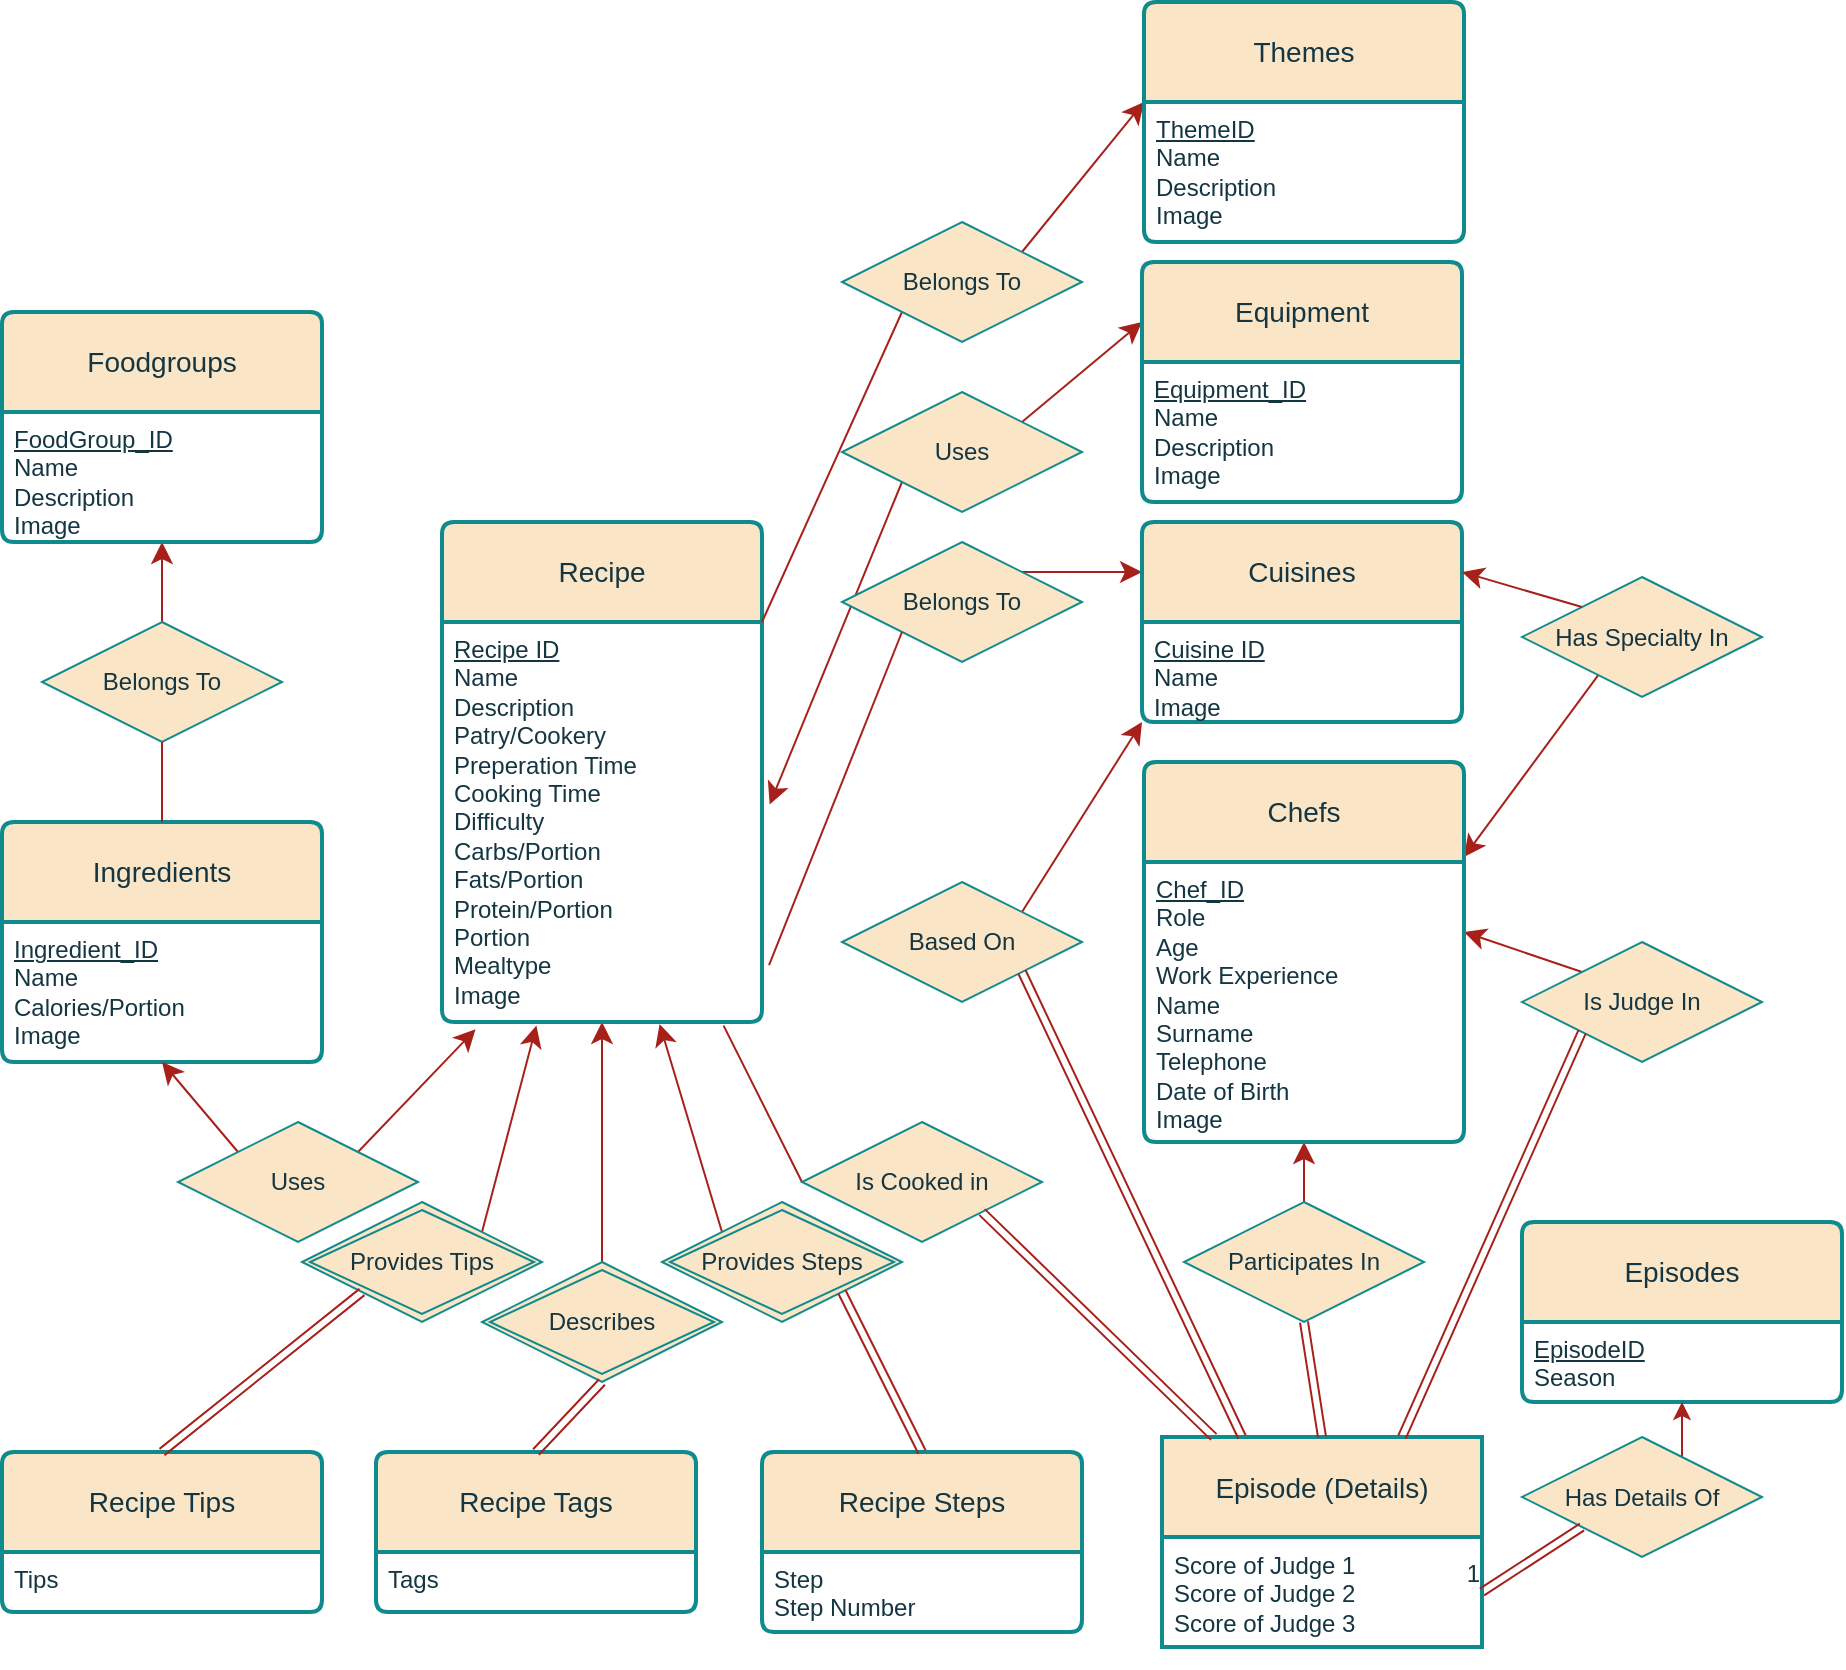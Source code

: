 <mxfile version="24.4.8" type="device">
  <diagram id="C5RBs43oDa-KdzZeNtuy" name="Page-1">
    <mxGraphModel dx="1050" dy="1699" grid="1" gridSize="10" guides="1" tooltips="1" connect="1" arrows="1" fold="1" page="1" pageScale="1" pageWidth="827" pageHeight="1169" math="0" shadow="0">
      <root>
        <mxCell id="WIyWlLk6GJQsqaUBKTNV-0" />
        <mxCell id="WIyWlLk6GJQsqaUBKTNV-1" parent="WIyWlLk6GJQsqaUBKTNV-0" />
        <mxCell id="cTxIWnlI1TcFDgYOLBWV-183" style="edgeStyle=none;curved=1;rounded=0;orthogonalLoop=1;jettySize=auto;html=1;exitX=0.5;exitY=0;exitDx=0;exitDy=0;fontSize=12;startSize=8;endSize=8;labelBackgroundColor=none;strokeColor=#A8201A;fontColor=default;" parent="WIyWlLk6GJQsqaUBKTNV-1" edge="1">
          <mxGeometry relative="1" as="geometry">
            <mxPoint x="787" y="420" as="sourcePoint" />
            <mxPoint x="787" y="420" as="targetPoint" />
          </mxGeometry>
        </mxCell>
        <mxCell id="cTxIWnlI1TcFDgYOLBWV-189" style="edgeStyle=none;curved=1;rounded=0;orthogonalLoop=1;jettySize=auto;html=1;exitX=0.5;exitY=0;exitDx=0;exitDy=0;fontSize=12;startSize=8;endSize=8;labelBackgroundColor=none;strokeColor=#A8201A;fontColor=default;" parent="WIyWlLk6GJQsqaUBKTNV-1" source="cTxIWnlI1TcFDgYOLBWV-406" target="cTxIWnlI1TcFDgYOLBWV-305" edge="1">
          <mxGeometry relative="1" as="geometry">
            <mxPoint x="740" y="180" as="sourcePoint" />
            <mxPoint x="250" y="500" as="targetPoint" />
          </mxGeometry>
        </mxCell>
        <mxCell id="cTxIWnlI1TcFDgYOLBWV-194" value="" style="endArrow=classic;html=1;rounded=0;fontSize=12;startSize=8;endSize=8;curved=1;entryX=0.105;entryY=1.018;entryDx=0;entryDy=0;exitX=1;exitY=0;exitDx=0;exitDy=0;labelBackgroundColor=none;strokeColor=#A8201A;fontColor=default;entryPerimeter=0;" parent="WIyWlLk6GJQsqaUBKTNV-1" source="cTxIWnlI1TcFDgYOLBWV-407" target="cTxIWnlI1TcFDgYOLBWV-280" edge="1">
          <mxGeometry width="50" height="50" relative="1" as="geometry">
            <mxPoint x="827" y="460" as="sourcePoint" />
            <mxPoint x="920" y="320" as="targetPoint" />
          </mxGeometry>
        </mxCell>
        <mxCell id="cTxIWnlI1TcFDgYOLBWV-385" style="edgeStyle=none;curved=1;rounded=0;orthogonalLoop=1;jettySize=auto;html=1;exitX=1;exitY=0;exitDx=0;exitDy=0;entryX=0;entryY=0;entryDx=0;entryDy=0;strokeColor=#A8201A;fontSize=12;fontColor=default;startSize=8;endSize=8;fillColor=#FAE5C7;labelBackgroundColor=none;" parent="WIyWlLk6GJQsqaUBKTNV-1" source="cTxIWnlI1TcFDgYOLBWV-404" target="cTxIWnlI1TcFDgYOLBWV-333" edge="1">
          <mxGeometry relative="1" as="geometry">
            <mxPoint x="1020" as="sourcePoint" />
          </mxGeometry>
        </mxCell>
        <mxCell id="cTxIWnlI1TcFDgYOLBWV-204" style="edgeStyle=none;curved=1;rounded=0;orthogonalLoop=1;jettySize=auto;html=1;exitX=0;exitY=1;exitDx=0;exitDy=0;entryX=1.024;entryY=0.456;entryDx=0;entryDy=0;fontSize=12;startSize=8;endSize=8;labelBackgroundColor=none;strokeColor=#A8201A;fontColor=default;entryPerimeter=0;" parent="WIyWlLk6GJQsqaUBKTNV-1" source="cTxIWnlI1TcFDgYOLBWV-405" target="cTxIWnlI1TcFDgYOLBWV-280" edge="1">
          <mxGeometry relative="1" as="geometry">
            <mxPoint x="1080" y="170" as="sourcePoint" />
            <mxPoint x="1025" y="290" as="targetPoint" />
          </mxGeometry>
        </mxCell>
        <mxCell id="cTxIWnlI1TcFDgYOLBWV-379" style="edgeStyle=none;curved=1;rounded=0;orthogonalLoop=1;jettySize=auto;html=1;exitX=1;exitY=0;exitDx=0;exitDy=0;entryX=0;entryY=0.25;entryDx=0;entryDy=0;strokeColor=#A8201A;fontSize=12;fontColor=default;startSize=8;endSize=8;fillColor=#FAE5C7;labelBackgroundColor=none;" parent="WIyWlLk6GJQsqaUBKTNV-1" source="cTxIWnlI1TcFDgYOLBWV-405" target="cTxIWnlI1TcFDgYOLBWV-328" edge="1">
          <mxGeometry relative="1" as="geometry">
            <mxPoint x="1160" y="170" as="sourcePoint" />
          </mxGeometry>
        </mxCell>
        <mxCell id="cTxIWnlI1TcFDgYOLBWV-206" value="" style="endArrow=classic;html=1;rounded=0;fontSize=12;startSize=8;endSize=8;curved=1;entryX=0.5;entryY=1;entryDx=0;entryDy=0;exitX=0.5;exitY=0;exitDx=0;exitDy=0;labelBackgroundColor=none;strokeColor=#A8201A;fontColor=default;" parent="WIyWlLk6GJQsqaUBKTNV-1" source="cTxIWnlI1TcFDgYOLBWV-396" target="cTxIWnlI1TcFDgYOLBWV-314" edge="1">
          <mxGeometry width="50" height="50" relative="1" as="geometry">
            <mxPoint x="1410" y="380" as="sourcePoint" />
            <mxPoint x="1650" y="230" as="targetPoint" />
          </mxGeometry>
        </mxCell>
        <mxCell id="cTxIWnlI1TcFDgYOLBWV-210" value="" style="endArrow=classic;html=1;rounded=0;fontSize=12;startSize=8;endSize=8;curved=1;entryX=1;entryY=0.25;entryDx=0;entryDy=0;labelBackgroundColor=none;strokeColor=#A8201A;fontColor=default;exitX=0;exitY=0;exitDx=0;exitDy=0;" parent="WIyWlLk6GJQsqaUBKTNV-1" source="cTxIWnlI1TcFDgYOLBWV-400" target="cTxIWnlI1TcFDgYOLBWV-314" edge="1">
          <mxGeometry width="50" height="50" relative="1" as="geometry">
            <mxPoint x="1470" y="430" as="sourcePoint" />
            <mxPoint x="1650" y="260" as="targetPoint" />
          </mxGeometry>
        </mxCell>
        <mxCell id="cTxIWnlI1TcFDgYOLBWV-219" style="edgeStyle=none;curved=1;rounded=0;orthogonalLoop=1;jettySize=auto;html=1;exitX=0;exitY=0;exitDx=0;exitDy=0;entryX=0.68;entryY=1.005;entryDx=0;entryDy=0;fontSize=12;startSize=8;endSize=8;labelBackgroundColor=none;strokeColor=#A8201A;fontColor=default;entryPerimeter=0;" parent="WIyWlLk6GJQsqaUBKTNV-1" source="cTxIWnlI1TcFDgYOLBWV-340" target="cTxIWnlI1TcFDgYOLBWV-280" edge="1">
          <mxGeometry relative="1" as="geometry">
            <mxPoint x="1040" y="580" as="sourcePoint" />
            <mxPoint x="982.4" y="320" as="targetPoint" />
          </mxGeometry>
        </mxCell>
        <mxCell id="cTxIWnlI1TcFDgYOLBWV-222" style="edgeStyle=none;curved=1;rounded=0;orthogonalLoop=1;jettySize=auto;html=1;entryX=0.5;entryY=1;entryDx=0;entryDy=0;fontSize=12;startSize=8;endSize=8;labelBackgroundColor=none;strokeColor=#A8201A;fontColor=default;exitX=0.5;exitY=0;exitDx=0;exitDy=0;" parent="WIyWlLk6GJQsqaUBKTNV-1" source="cTxIWnlI1TcFDgYOLBWV-341" target="cTxIWnlI1TcFDgYOLBWV-280" edge="1">
          <mxGeometry relative="1" as="geometry">
            <mxPoint x="895" y="680" as="sourcePoint" />
            <mxPoint x="965" y="320" as="targetPoint" />
          </mxGeometry>
        </mxCell>
        <mxCell id="cTxIWnlI1TcFDgYOLBWV-226" style="edgeStyle=none;curved=1;rounded=0;orthogonalLoop=1;jettySize=auto;html=1;exitX=1;exitY=0;exitDx=0;exitDy=0;entryX=0.295;entryY=1.009;entryDx=0;entryDy=0;fontSize=12;startSize=8;endSize=8;labelBackgroundColor=none;strokeColor=#A8201A;fontColor=default;entryPerimeter=0;" parent="WIyWlLk6GJQsqaUBKTNV-1" source="cTxIWnlI1TcFDgYOLBWV-342" target="cTxIWnlI1TcFDgYOLBWV-280" edge="1">
          <mxGeometry relative="1" as="geometry">
            <mxPoint x="870" y="545" as="sourcePoint" />
            <mxPoint x="949.64" y="320.78" as="targetPoint" />
          </mxGeometry>
        </mxCell>
        <mxCell id="cTxIWnlI1TcFDgYOLBWV-241" value="" style="endArrow=none;html=1;rounded=0;fontSize=12;startSize=8;endSize=8;curved=1;entryX=0.88;entryY=1.009;entryDx=0;entryDy=0;exitX=0;exitY=0.5;exitDx=0;exitDy=0;labelBackgroundColor=none;strokeColor=#A8201A;fontColor=default;entryPerimeter=0;" parent="WIyWlLk6GJQsqaUBKTNV-1" source="cTxIWnlI1TcFDgYOLBWV-390" target="cTxIWnlI1TcFDgYOLBWV-280" edge="1">
          <mxGeometry width="50" height="50" relative="1" as="geometry">
            <mxPoint x="1100" y="440" as="sourcePoint" />
            <mxPoint x="995" y="320" as="targetPoint" />
          </mxGeometry>
        </mxCell>
        <mxCell id="cTxIWnlI1TcFDgYOLBWV-249" style="edgeStyle=none;curved=1;rounded=0;orthogonalLoop=1;jettySize=auto;html=1;entryX=1;entryY=0.25;entryDx=0;entryDy=0;fontSize=12;startSize=8;endSize=8;labelBackgroundColor=none;strokeColor=#A8201A;fontColor=default;exitX=0.32;exitY=0.812;exitDx=0;exitDy=0;exitPerimeter=0;" parent="WIyWlLk6GJQsqaUBKTNV-1" source="cTxIWnlI1TcFDgYOLBWV-402" target="cTxIWnlI1TcFDgYOLBWV-313" edge="1">
          <mxGeometry relative="1" as="geometry">
            <mxPoint x="1490" y="300" as="sourcePoint" />
            <mxPoint x="1659.96" y="215.48" as="targetPoint" />
          </mxGeometry>
        </mxCell>
        <mxCell id="cTxIWnlI1TcFDgYOLBWV-255" value="" style="endArrow=classic;html=1;rounded=0;fontSize=12;startSize=8;endSize=8;curved=1;entryX=0;entryY=0.25;entryDx=0;entryDy=0;exitX=1;exitY=0;exitDx=0;exitDy=0;labelBackgroundColor=none;strokeColor=#A8201A;fontColor=default;" parent="WIyWlLk6GJQsqaUBKTNV-1" source="cTxIWnlI1TcFDgYOLBWV-394" target="cTxIWnlI1TcFDgYOLBWV-322" edge="1">
          <mxGeometry width="50" height="50" relative="1" as="geometry">
            <mxPoint x="1180" y="310" as="sourcePoint" />
            <mxPoint x="1340" y="340" as="targetPoint" />
          </mxGeometry>
        </mxCell>
        <mxCell id="cTxIWnlI1TcFDgYOLBWV-279" value="Recipe" style="swimlane;childLayout=stackLayout;horizontal=1;startSize=50;horizontalStack=0;rounded=1;fontSize=14;fontStyle=0;strokeWidth=2;resizeParent=0;resizeLast=1;shadow=0;dashed=0;align=center;arcSize=4;whiteSpace=wrap;html=1;fillColor=#FAE5C7;strokeColor=#0F8B8D;glass=0;swimlaneLine=1;labelBackgroundColor=none;fontColor=#143642;" parent="WIyWlLk6GJQsqaUBKTNV-1" vertex="1">
          <mxGeometry x="870" y="170" width="160" height="250" as="geometry" />
        </mxCell>
        <mxCell id="cTxIWnlI1TcFDgYOLBWV-280" value="&lt;u&gt;Recipe ID&lt;/u&gt;&lt;div&gt;Name&lt;/div&gt;&lt;div&gt;Description&lt;/div&gt;&lt;div&gt;Patry/Cookery&lt;/div&gt;&lt;div&gt;Preperation Time&lt;/div&gt;&lt;div&gt;Cooking Time&lt;/div&gt;&lt;div&gt;Difficulty&lt;/div&gt;&lt;div&gt;Carbs/Portion&lt;/div&gt;&lt;div&gt;Fats/Portion&lt;/div&gt;&lt;div&gt;Protein/Portion&lt;/div&gt;&lt;div&gt;Portion&lt;/div&gt;&lt;div&gt;Mealtype&lt;/div&gt;&lt;div&gt;Image&lt;/div&gt;" style="align=left;strokeColor=none;fillColor=none;spacingLeft=4;fontSize=12;verticalAlign=top;resizable=0;rotatable=0;part=1;html=1;labelBackgroundColor=none;fontColor=#143642;" parent="cTxIWnlI1TcFDgYOLBWV-279" vertex="1">
          <mxGeometry y="50" width="160" height="200" as="geometry" />
        </mxCell>
        <mxCell id="cTxIWnlI1TcFDgYOLBWV-289" value="Recipe Tags" style="swimlane;childLayout=stackLayout;horizontal=1;startSize=50;horizontalStack=0;rounded=1;fontSize=14;fontStyle=0;strokeWidth=2;resizeParent=0;resizeLast=1;shadow=0;dashed=0;align=center;arcSize=4;whiteSpace=wrap;html=1;fillColor=#FAE5C7;strokeColor=#0F8B8D;glass=0;swimlaneLine=1;labelBackgroundColor=none;fontColor=#143642;" parent="WIyWlLk6GJQsqaUBKTNV-1" vertex="1">
          <mxGeometry x="837" y="635" width="160" height="80" as="geometry" />
        </mxCell>
        <mxCell id="cTxIWnlI1TcFDgYOLBWV-290" value="Tags" style="align=left;strokeColor=none;fillColor=none;spacingLeft=4;fontSize=12;verticalAlign=top;resizable=0;rotatable=0;part=1;html=1;labelBackgroundColor=none;fontColor=#143642;" parent="cTxIWnlI1TcFDgYOLBWV-289" vertex="1">
          <mxGeometry y="50" width="160" height="30" as="geometry" />
        </mxCell>
        <mxCell id="cTxIWnlI1TcFDgYOLBWV-291" style="edgeStyle=none;curved=1;rounded=0;orthogonalLoop=1;jettySize=auto;html=1;exitX=0.5;exitY=1;exitDx=0;exitDy=0;fontSize=12;startSize=8;endSize=8;labelBackgroundColor=none;strokeColor=#A8201A;fontColor=default;" parent="cTxIWnlI1TcFDgYOLBWV-289" source="cTxIWnlI1TcFDgYOLBWV-290" target="cTxIWnlI1TcFDgYOLBWV-290" edge="1">
          <mxGeometry relative="1" as="geometry" />
        </mxCell>
        <mxCell id="cTxIWnlI1TcFDgYOLBWV-292" value="Recipe Tips" style="swimlane;childLayout=stackLayout;horizontal=1;startSize=50;horizontalStack=0;rounded=1;fontSize=14;fontStyle=0;strokeWidth=2;resizeParent=0;resizeLast=1;shadow=0;dashed=0;align=center;arcSize=4;whiteSpace=wrap;html=1;fillColor=#FAE5C7;strokeColor=#0F8B8D;glass=0;swimlaneLine=1;labelBackgroundColor=none;fontColor=#143642;" parent="WIyWlLk6GJQsqaUBKTNV-1" vertex="1">
          <mxGeometry x="650" y="635" width="160" height="80" as="geometry" />
        </mxCell>
        <mxCell id="cTxIWnlI1TcFDgYOLBWV-293" value="Tips" style="align=left;strokeColor=none;fillColor=none;spacingLeft=4;fontSize=12;verticalAlign=top;resizable=0;rotatable=0;part=1;html=1;labelBackgroundColor=none;fontColor=#143642;" parent="cTxIWnlI1TcFDgYOLBWV-292" vertex="1">
          <mxGeometry y="50" width="160" height="30" as="geometry" />
        </mxCell>
        <mxCell id="cTxIWnlI1TcFDgYOLBWV-294" style="edgeStyle=none;curved=1;rounded=0;orthogonalLoop=1;jettySize=auto;html=1;exitX=0.5;exitY=1;exitDx=0;exitDy=0;fontSize=12;startSize=8;endSize=8;labelBackgroundColor=none;strokeColor=#A8201A;fontColor=default;" parent="cTxIWnlI1TcFDgYOLBWV-292" source="cTxIWnlI1TcFDgYOLBWV-293" target="cTxIWnlI1TcFDgYOLBWV-293" edge="1">
          <mxGeometry relative="1" as="geometry" />
        </mxCell>
        <mxCell id="cTxIWnlI1TcFDgYOLBWV-296" style="edgeStyle=none;curved=1;rounded=0;orthogonalLoop=1;jettySize=auto;html=1;exitX=0.5;exitY=1;exitDx=0;exitDy=0;fontSize=12;startSize=8;endSize=8;labelBackgroundColor=none;strokeColor=#A8201A;fontColor=default;" parent="cTxIWnlI1TcFDgYOLBWV-292" source="cTxIWnlI1TcFDgYOLBWV-293" target="cTxIWnlI1TcFDgYOLBWV-293" edge="1">
          <mxGeometry relative="1" as="geometry" />
        </mxCell>
        <mxCell id="cTxIWnlI1TcFDgYOLBWV-301" value="Ingredients" style="swimlane;childLayout=stackLayout;horizontal=1;startSize=50;horizontalStack=0;rounded=1;fontSize=14;fontStyle=0;strokeWidth=2;resizeParent=0;resizeLast=1;shadow=0;dashed=0;align=center;arcSize=4;whiteSpace=wrap;html=1;fillColor=#FAE5C7;strokeColor=#0F8B8D;glass=0;swimlaneLine=1;labelBackgroundColor=none;fontColor=#143642;" parent="WIyWlLk6GJQsqaUBKTNV-1" vertex="1">
          <mxGeometry x="650" y="320" width="160" height="120" as="geometry" />
        </mxCell>
        <mxCell id="cTxIWnlI1TcFDgYOLBWV-302" value="&lt;div&gt;&lt;u&gt;Ingredient_ID&lt;/u&gt;&lt;/div&gt;Name&lt;div&gt;Calories/Portion&lt;/div&gt;&lt;div&gt;Image&lt;/div&gt;" style="align=left;strokeColor=none;fillColor=none;spacingLeft=4;fontSize=12;verticalAlign=top;resizable=0;rotatable=0;part=1;html=1;labelBackgroundColor=none;fontColor=#143642;" parent="cTxIWnlI1TcFDgYOLBWV-301" vertex="1">
          <mxGeometry y="50" width="160" height="70" as="geometry" />
        </mxCell>
        <mxCell id="cTxIWnlI1TcFDgYOLBWV-303" style="edgeStyle=none;curved=1;rounded=0;orthogonalLoop=1;jettySize=auto;html=1;exitX=0.5;exitY=1;exitDx=0;exitDy=0;fontSize=12;startSize=8;endSize=8;labelBackgroundColor=none;strokeColor=#A8201A;fontColor=default;" parent="cTxIWnlI1TcFDgYOLBWV-301" source="cTxIWnlI1TcFDgYOLBWV-302" target="cTxIWnlI1TcFDgYOLBWV-302" edge="1">
          <mxGeometry relative="1" as="geometry" />
        </mxCell>
        <mxCell id="cTxIWnlI1TcFDgYOLBWV-384" style="edgeStyle=none;curved=1;rounded=0;orthogonalLoop=1;jettySize=auto;html=1;exitX=0.5;exitY=0;exitDx=0;exitDy=0;strokeColor=#A8201A;fontSize=12;fontColor=default;startSize=8;endSize=8;fillColor=#FAE5C7;labelBackgroundColor=none;" parent="cTxIWnlI1TcFDgYOLBWV-301" source="cTxIWnlI1TcFDgYOLBWV-302" target="cTxIWnlI1TcFDgYOLBWV-302" edge="1">
          <mxGeometry relative="1" as="geometry" />
        </mxCell>
        <mxCell id="cTxIWnlI1TcFDgYOLBWV-304" value="Foodgroups" style="swimlane;childLayout=stackLayout;horizontal=1;startSize=50;horizontalStack=0;rounded=1;fontSize=14;fontStyle=0;strokeWidth=2;resizeParent=0;resizeLast=1;shadow=0;dashed=0;align=center;arcSize=4;whiteSpace=wrap;html=1;fillColor=#FAE5C7;strokeColor=#0F8B8D;glass=0;swimlaneLine=1;labelBackgroundColor=none;fontColor=#143642;" parent="WIyWlLk6GJQsqaUBKTNV-1" vertex="1">
          <mxGeometry x="650" y="65" width="160" height="115" as="geometry" />
        </mxCell>
        <mxCell id="cTxIWnlI1TcFDgYOLBWV-305" value="&lt;div&gt;&lt;u&gt;FoodGroup_ID&lt;/u&gt;&lt;/div&gt;Name&lt;div&gt;Description&lt;/div&gt;&lt;div&gt;Image&lt;/div&gt;" style="align=left;strokeColor=none;fillColor=none;spacingLeft=4;fontSize=12;verticalAlign=top;resizable=0;rotatable=0;part=1;html=1;labelBackgroundColor=none;fontColor=#143642;" parent="cTxIWnlI1TcFDgYOLBWV-304" vertex="1">
          <mxGeometry y="50" width="160" height="65" as="geometry" />
        </mxCell>
        <mxCell id="cTxIWnlI1TcFDgYOLBWV-306" style="edgeStyle=none;curved=1;rounded=0;orthogonalLoop=1;jettySize=auto;html=1;exitX=0.5;exitY=1;exitDx=0;exitDy=0;fontSize=12;startSize=8;endSize=8;labelBackgroundColor=none;strokeColor=#A8201A;fontColor=default;" parent="cTxIWnlI1TcFDgYOLBWV-304" source="cTxIWnlI1TcFDgYOLBWV-305" target="cTxIWnlI1TcFDgYOLBWV-305" edge="1">
          <mxGeometry relative="1" as="geometry" />
        </mxCell>
        <mxCell id="cTxIWnlI1TcFDgYOLBWV-313" value="Chefs" style="swimlane;childLayout=stackLayout;horizontal=1;startSize=50;horizontalStack=0;rounded=1;fontSize=14;fontStyle=0;strokeWidth=2;resizeParent=0;resizeLast=1;shadow=0;dashed=0;align=center;arcSize=4;whiteSpace=wrap;html=1;fillColor=#FAE5C7;strokeColor=#0F8B8D;glass=0;swimlaneLine=1;labelBackgroundColor=none;fontColor=#143642;" parent="WIyWlLk6GJQsqaUBKTNV-1" vertex="1">
          <mxGeometry x="1221" y="290" width="160" height="190" as="geometry" />
        </mxCell>
        <mxCell id="cTxIWnlI1TcFDgYOLBWV-314" value="&lt;u&gt;Chef_ID&lt;/u&gt;&lt;div&gt;Role&lt;/div&gt;&lt;div&gt;Age&lt;/div&gt;&lt;div&gt;Work Experience&lt;/div&gt;&lt;div&gt;Name&lt;/div&gt;&lt;div&gt;Surname&lt;/div&gt;&lt;div&gt;Telephone&lt;/div&gt;&lt;div&gt;Date of Birth&lt;/div&gt;&lt;div&gt;Image&lt;/div&gt;" style="align=left;strokeColor=none;fillColor=none;spacingLeft=4;fontSize=12;verticalAlign=top;resizable=0;rotatable=0;part=1;html=1;labelBackgroundColor=none;fontColor=#143642;" parent="cTxIWnlI1TcFDgYOLBWV-313" vertex="1">
          <mxGeometry y="50" width="160" height="140" as="geometry" />
        </mxCell>
        <mxCell id="cTxIWnlI1TcFDgYOLBWV-317" value="Episode (Details)" style="swimlane;childLayout=stackLayout;horizontal=1;startSize=50;horizontalStack=0;rounded=1;fontSize=14;fontStyle=0;strokeWidth=2;resizeParent=0;resizeLast=1;shadow=0;dashed=0;align=center;arcSize=0;whiteSpace=wrap;html=1;fillColor=#FAE5C7;strokeColor=#0F8B8D;glass=0;swimlaneLine=1;labelBackgroundColor=none;fontColor=#143642;" parent="WIyWlLk6GJQsqaUBKTNV-1" vertex="1">
          <mxGeometry x="1230" y="627.5" width="160" height="105" as="geometry" />
        </mxCell>
        <mxCell id="cTxIWnlI1TcFDgYOLBWV-318" value="&lt;div&gt;&lt;span style=&quot;background-color: initial;&quot;&gt;Score of Judge 1&lt;/span&gt;&lt;br&gt;&lt;/div&gt;&lt;div&gt;&lt;span style=&quot;background-color: initial;&quot;&gt;Score of Judge 2&lt;/span&gt;&lt;/div&gt;&lt;div&gt;&lt;span style=&quot;background-color: initial;&quot;&gt;Score of Judge 3&lt;/span&gt;&lt;/div&gt;" style="align=left;strokeColor=none;fillColor=none;spacingLeft=4;fontSize=12;verticalAlign=top;resizable=0;rotatable=0;part=1;html=1;labelBackgroundColor=none;fontColor=#143642;" parent="cTxIWnlI1TcFDgYOLBWV-317" vertex="1">
          <mxGeometry y="50" width="160" height="55" as="geometry" />
        </mxCell>
        <mxCell id="cTxIWnlI1TcFDgYOLBWV-319" style="edgeStyle=none;curved=1;rounded=0;orthogonalLoop=1;jettySize=auto;html=1;exitX=0.5;exitY=1;exitDx=0;exitDy=0;fontSize=12;startSize=8;endSize=8;labelBackgroundColor=none;strokeColor=#A8201A;fontColor=default;" parent="cTxIWnlI1TcFDgYOLBWV-317" source="cTxIWnlI1TcFDgYOLBWV-318" target="cTxIWnlI1TcFDgYOLBWV-318" edge="1">
          <mxGeometry relative="1" as="geometry" />
        </mxCell>
        <mxCell id="cTxIWnlI1TcFDgYOLBWV-322" value="Cuisines" style="swimlane;childLayout=stackLayout;horizontal=1;startSize=50;horizontalStack=0;rounded=1;fontSize=14;fontStyle=0;strokeWidth=2;resizeParent=0;resizeLast=1;shadow=0;dashed=0;align=center;arcSize=4;whiteSpace=wrap;html=1;fillColor=#FAE5C7;strokeColor=#0F8B8D;glass=0;swimlaneLine=1;labelBackgroundColor=none;fontColor=#143642;" parent="WIyWlLk6GJQsqaUBKTNV-1" vertex="1">
          <mxGeometry x="1220" y="170" width="160" height="100" as="geometry" />
        </mxCell>
        <mxCell id="cTxIWnlI1TcFDgYOLBWV-323" value="&lt;div&gt;&lt;u&gt;Cuisine ID&lt;/u&gt;&lt;/div&gt;&lt;div&gt;Name&lt;/div&gt;&lt;div&gt;Image&lt;/div&gt;" style="align=left;strokeColor=none;fillColor=none;spacingLeft=4;fontSize=12;verticalAlign=top;resizable=0;rotatable=0;part=1;html=1;labelBackgroundColor=none;fontColor=#143642;" parent="cTxIWnlI1TcFDgYOLBWV-322" vertex="1">
          <mxGeometry y="50" width="160" height="50" as="geometry" />
        </mxCell>
        <mxCell id="cTxIWnlI1TcFDgYOLBWV-324" style="edgeStyle=none;curved=1;rounded=0;orthogonalLoop=1;jettySize=auto;html=1;exitX=0.5;exitY=1;exitDx=0;exitDy=0;fontSize=12;startSize=8;endSize=8;labelBackgroundColor=none;strokeColor=#A8201A;fontColor=default;" parent="cTxIWnlI1TcFDgYOLBWV-322" source="cTxIWnlI1TcFDgYOLBWV-323" target="cTxIWnlI1TcFDgYOLBWV-323" edge="1">
          <mxGeometry relative="1" as="geometry" />
        </mxCell>
        <mxCell id="cTxIWnlI1TcFDgYOLBWV-327" style="edgeStyle=none;curved=1;rounded=0;orthogonalLoop=1;jettySize=auto;html=1;exitX=0.5;exitY=1;exitDx=0;exitDy=0;fontSize=12;startSize=8;endSize=8;labelBackgroundColor=none;strokeColor=#A8201A;fontColor=default;" parent="cTxIWnlI1TcFDgYOLBWV-322" source="cTxIWnlI1TcFDgYOLBWV-323" target="cTxIWnlI1TcFDgYOLBWV-323" edge="1">
          <mxGeometry relative="1" as="geometry" />
        </mxCell>
        <mxCell id="cTxIWnlI1TcFDgYOLBWV-328" value="Equipment" style="swimlane;childLayout=stackLayout;horizontal=1;startSize=50;horizontalStack=0;rounded=1;fontSize=14;fontStyle=0;strokeWidth=2;resizeParent=0;resizeLast=1;shadow=0;dashed=0;align=center;arcSize=4;whiteSpace=wrap;html=1;fillColor=#FAE5C7;strokeColor=#0F8B8D;glass=0;swimlaneLine=1;labelBackgroundColor=none;fontColor=#143642;" parent="WIyWlLk6GJQsqaUBKTNV-1" vertex="1">
          <mxGeometry x="1220" y="40" width="160" height="120" as="geometry" />
        </mxCell>
        <mxCell id="cTxIWnlI1TcFDgYOLBWV-329" value="&lt;div&gt;&lt;u&gt;Equipment_ID&lt;/u&gt;&lt;/div&gt;&lt;div&gt;Name&lt;/div&gt;&lt;div&gt;Description&lt;/div&gt;&lt;div&gt;Image&lt;/div&gt;" style="align=left;strokeColor=none;fillColor=none;spacingLeft=4;fontSize=12;verticalAlign=top;resizable=0;rotatable=0;part=1;html=1;labelBackgroundColor=none;fontColor=#143642;" parent="cTxIWnlI1TcFDgYOLBWV-328" vertex="1">
          <mxGeometry y="50" width="160" height="70" as="geometry" />
        </mxCell>
        <mxCell id="cTxIWnlI1TcFDgYOLBWV-330" style="edgeStyle=none;curved=1;rounded=0;orthogonalLoop=1;jettySize=auto;html=1;exitX=0.5;exitY=1;exitDx=0;exitDy=0;fontSize=12;startSize=8;endSize=8;labelBackgroundColor=none;strokeColor=#A8201A;fontColor=default;" parent="cTxIWnlI1TcFDgYOLBWV-328" source="cTxIWnlI1TcFDgYOLBWV-329" target="cTxIWnlI1TcFDgYOLBWV-329" edge="1">
          <mxGeometry relative="1" as="geometry" />
        </mxCell>
        <mxCell id="cTxIWnlI1TcFDgYOLBWV-332" value="Themes" style="swimlane;childLayout=stackLayout;horizontal=1;startSize=50;horizontalStack=0;rounded=1;fontSize=14;fontStyle=0;strokeWidth=2;resizeParent=0;resizeLast=1;shadow=0;dashed=0;align=center;arcSize=4;whiteSpace=wrap;html=1;fillColor=#FAE5C7;strokeColor=#0F8B8D;glass=0;swimlaneLine=1;labelBackgroundColor=none;fontColor=#143642;" parent="WIyWlLk6GJQsqaUBKTNV-1" vertex="1">
          <mxGeometry x="1221" y="-90" width="160" height="120" as="geometry" />
        </mxCell>
        <mxCell id="cTxIWnlI1TcFDgYOLBWV-333" value="&lt;div&gt;&lt;u&gt;ThemeID&lt;/u&gt;&lt;/div&gt;Name&lt;div&gt;Description&lt;/div&gt;&lt;div&gt;Image&lt;/div&gt;" style="align=left;strokeColor=none;fillColor=none;spacingLeft=4;fontSize=12;verticalAlign=top;resizable=0;rotatable=0;part=1;html=1;labelBackgroundColor=none;fontColor=#143642;" parent="cTxIWnlI1TcFDgYOLBWV-332" vertex="1">
          <mxGeometry y="50" width="160" height="70" as="geometry" />
        </mxCell>
        <mxCell id="cTxIWnlI1TcFDgYOLBWV-334" style="edgeStyle=none;curved=1;rounded=0;orthogonalLoop=1;jettySize=auto;html=1;exitX=0.5;exitY=1;exitDx=0;exitDy=0;fontSize=12;startSize=8;endSize=8;labelBackgroundColor=none;strokeColor=#A8201A;fontColor=default;" parent="cTxIWnlI1TcFDgYOLBWV-332" source="cTxIWnlI1TcFDgYOLBWV-333" target="cTxIWnlI1TcFDgYOLBWV-333" edge="1">
          <mxGeometry relative="1" as="geometry" />
        </mxCell>
        <mxCell id="cTxIWnlI1TcFDgYOLBWV-337" value="" style="endArrow=none;html=1;rounded=0;fontSize=12;startSize=8;endSize=8;curved=1;exitX=1;exitY=0;exitDx=0;exitDy=0;entryX=0;entryY=1;entryDx=0;entryDy=0;labelBackgroundColor=none;strokeColor=#A8201A;fontColor=default;" parent="WIyWlLk6GJQsqaUBKTNV-1" source="cTxIWnlI1TcFDgYOLBWV-280" target="cTxIWnlI1TcFDgYOLBWV-404" edge="1">
          <mxGeometry width="50" height="50" relative="1" as="geometry">
            <mxPoint x="1160" y="120" as="sourcePoint" />
            <mxPoint x="960" y="20" as="targetPoint" />
          </mxGeometry>
        </mxCell>
        <mxCell id="cTxIWnlI1TcFDgYOLBWV-340" value="Provides Steps" style="shape=rhombus;double=1;perimeter=rhombusPerimeter;whiteSpace=wrap;html=1;align=center;strokeColor=#0F8B8D;fontColor=#143642;fillColor=#FAE5C7;labelBackgroundColor=none;" parent="WIyWlLk6GJQsqaUBKTNV-1" vertex="1">
          <mxGeometry x="980" y="510" width="120" height="60" as="geometry" />
        </mxCell>
        <mxCell id="cTxIWnlI1TcFDgYOLBWV-341" value="Describes" style="shape=rhombus;double=1;perimeter=rhombusPerimeter;whiteSpace=wrap;html=1;align=center;strokeColor=#0F8B8D;fontColor=#143642;fillColor=#FAE5C7;labelBackgroundColor=none;" parent="WIyWlLk6GJQsqaUBKTNV-1" vertex="1">
          <mxGeometry x="890" y="540" width="120" height="60" as="geometry" />
        </mxCell>
        <mxCell id="cTxIWnlI1TcFDgYOLBWV-342" value="Provides Tips" style="shape=rhombus;double=1;perimeter=rhombusPerimeter;whiteSpace=wrap;html=1;align=center;strokeColor=#0F8B8D;fontColor=#143642;fillColor=#FAE5C7;labelBackgroundColor=none;" parent="WIyWlLk6GJQsqaUBKTNV-1" vertex="1">
          <mxGeometry x="800" y="510" width="120" height="60" as="geometry" />
        </mxCell>
        <mxCell id="cTxIWnlI1TcFDgYOLBWV-285" value="Recipe Steps" style="swimlane;childLayout=stackLayout;horizontal=1;startSize=50;horizontalStack=0;rounded=1;fontSize=14;fontStyle=0;strokeWidth=2;resizeParent=0;resizeLast=1;shadow=0;dashed=0;align=center;arcSize=4;whiteSpace=wrap;html=1;fillColor=#FAE5C7;strokeColor=#0F8B8D;glass=0;swimlaneLine=1;labelBackgroundColor=none;fontColor=#143642;" parent="WIyWlLk6GJQsqaUBKTNV-1" vertex="1">
          <mxGeometry x="1030" y="635" width="160" height="90" as="geometry" />
        </mxCell>
        <mxCell id="cTxIWnlI1TcFDgYOLBWV-286" value="Step&lt;div&gt;Step Number&lt;/div&gt;" style="align=left;strokeColor=none;fillColor=none;spacingLeft=4;fontSize=12;verticalAlign=top;resizable=0;rotatable=0;part=1;html=1;labelBackgroundColor=none;fontColor=#143642;" parent="cTxIWnlI1TcFDgYOLBWV-285" vertex="1">
          <mxGeometry y="50" width="160" height="40" as="geometry" />
        </mxCell>
        <mxCell id="cTxIWnlI1TcFDgYOLBWV-288" style="edgeStyle=none;curved=1;rounded=0;orthogonalLoop=1;jettySize=auto;html=1;exitX=0.5;exitY=1;exitDx=0;exitDy=0;fontSize=12;startSize=8;endSize=8;labelBackgroundColor=none;strokeColor=#A8201A;fontColor=default;" parent="cTxIWnlI1TcFDgYOLBWV-285" edge="1">
          <mxGeometry relative="1" as="geometry">
            <mxPoint x="49" y="15" as="sourcePoint" />
            <mxPoint x="49" y="15" as="targetPoint" />
          </mxGeometry>
        </mxCell>
        <mxCell id="cTxIWnlI1TcFDgYOLBWV-367" value="" style="shape=link;html=1;rounded=0;strokeColor=#A8201A;fontSize=12;fontColor=default;startSize=8;endSize=8;curved=1;fillColor=#FAE5C7;exitX=1;exitY=1;exitDx=0;exitDy=0;entryX=0.5;entryY=0;entryDx=0;entryDy=0;labelBackgroundColor=none;" parent="WIyWlLk6GJQsqaUBKTNV-1" source="cTxIWnlI1TcFDgYOLBWV-340" target="cTxIWnlI1TcFDgYOLBWV-285" edge="1">
          <mxGeometry relative="1" as="geometry">
            <mxPoint x="1000" y="720" as="sourcePoint" />
            <mxPoint x="1110" y="625" as="targetPoint" />
          </mxGeometry>
        </mxCell>
        <mxCell id="cTxIWnlI1TcFDgYOLBWV-368" value="" style="resizable=0;html=1;whiteSpace=wrap;align=right;verticalAlign=bottom;strokeColor=#0F8B8D;fontColor=#143642;fillColor=#FAE5C7;labelBackgroundColor=none;" parent="cTxIWnlI1TcFDgYOLBWV-367" connectable="0" vertex="1">
          <mxGeometry x="1" relative="1" as="geometry" />
        </mxCell>
        <mxCell id="cTxIWnlI1TcFDgYOLBWV-372" value="" style="shape=link;html=1;rounded=0;strokeColor=#A8201A;fontSize=12;fontColor=default;startSize=8;endSize=8;curved=1;fillColor=#FAE5C7;exitX=0.5;exitY=1;exitDx=0;exitDy=0;entryX=0.5;entryY=0;entryDx=0;entryDy=0;labelBackgroundColor=none;" parent="WIyWlLk6GJQsqaUBKTNV-1" source="cTxIWnlI1TcFDgYOLBWV-341" target="cTxIWnlI1TcFDgYOLBWV-289" edge="1">
          <mxGeometry relative="1" as="geometry">
            <mxPoint x="1000" y="720" as="sourcePoint" />
            <mxPoint x="917" y="625" as="targetPoint" />
          </mxGeometry>
        </mxCell>
        <mxCell id="cTxIWnlI1TcFDgYOLBWV-373" value="" style="resizable=0;html=1;whiteSpace=wrap;align=right;verticalAlign=bottom;strokeColor=#0F8B8D;fontColor=#143642;fillColor=#FAE5C7;labelBackgroundColor=none;" parent="cTxIWnlI1TcFDgYOLBWV-372" connectable="0" vertex="1">
          <mxGeometry x="1" relative="1" as="geometry">
            <mxPoint x="-10" y="10" as="offset" />
          </mxGeometry>
        </mxCell>
        <mxCell id="cTxIWnlI1TcFDgYOLBWV-374" value="" style="shape=link;html=1;rounded=0;strokeColor=#A8201A;fontSize=12;fontColor=default;startSize=8;endSize=8;curved=1;fillColor=#FAE5C7;exitX=0;exitY=1;exitDx=0;exitDy=0;entryX=0.5;entryY=0;entryDx=0;entryDy=0;labelBackgroundColor=none;" parent="WIyWlLk6GJQsqaUBKTNV-1" source="cTxIWnlI1TcFDgYOLBWV-342" target="cTxIWnlI1TcFDgYOLBWV-292" edge="1">
          <mxGeometry relative="1" as="geometry">
            <mxPoint x="870" y="780" as="sourcePoint" />
            <mxPoint x="730" y="625" as="targetPoint" />
          </mxGeometry>
        </mxCell>
        <mxCell id="cTxIWnlI1TcFDgYOLBWV-375" value="" style="resizable=0;html=1;whiteSpace=wrap;align=right;verticalAlign=bottom;strokeColor=#0F8B8D;fontColor=#143642;fillColor=#FAE5C7;labelBackgroundColor=none;" parent="cTxIWnlI1TcFDgYOLBWV-374" connectable="0" vertex="1">
          <mxGeometry x="1" relative="1" as="geometry">
            <mxPoint x="-10" y="10" as="offset" />
          </mxGeometry>
        </mxCell>
        <mxCell id="cTxIWnlI1TcFDgYOLBWV-376" style="edgeStyle=none;curved=1;rounded=0;orthogonalLoop=1;jettySize=auto;html=1;exitX=1;exitY=0;exitDx=0;exitDy=0;strokeColor=#A8201A;fontSize=12;fontColor=default;startSize=8;endSize=8;fillColor=#FAE5C7;labelBackgroundColor=none;" parent="WIyWlLk6GJQsqaUBKTNV-1" edge="1">
          <mxGeometry relative="1" as="geometry">
            <mxPoint x="1007" y="625" as="sourcePoint" />
            <mxPoint x="1007" y="625" as="targetPoint" />
          </mxGeometry>
        </mxCell>
        <mxCell id="cTxIWnlI1TcFDgYOLBWV-383" style="edgeStyle=none;curved=1;rounded=0;orthogonalLoop=1;jettySize=auto;html=1;exitX=0.5;exitY=0;exitDx=0;exitDy=0;strokeColor=#A8201A;fontSize=12;fontColor=default;startSize=8;endSize=8;fillColor=#FAE5C7;labelBackgroundColor=none;" parent="WIyWlLk6GJQsqaUBKTNV-1" source="cTxIWnlI1TcFDgYOLBWV-304" target="cTxIWnlI1TcFDgYOLBWV-304" edge="1">
          <mxGeometry relative="1" as="geometry" />
        </mxCell>
        <mxCell id="cTxIWnlI1TcFDgYOLBWV-390" value="Is Cooked in" style="shape=rhombus;perimeter=rhombusPerimeter;whiteSpace=wrap;html=1;align=center;strokeColor=#0F8B8D;fontColor=#143642;fillColor=#FAE5C7;labelBackgroundColor=none;" parent="WIyWlLk6GJQsqaUBKTNV-1" vertex="1">
          <mxGeometry x="1050" y="470" width="120" height="60" as="geometry" />
        </mxCell>
        <mxCell id="cTxIWnlI1TcFDgYOLBWV-392" style="edgeStyle=none;curved=1;rounded=0;orthogonalLoop=1;jettySize=auto;html=1;exitX=1;exitY=0;exitDx=0;exitDy=0;entryX=0;entryY=1;entryDx=0;entryDy=0;strokeColor=#A8201A;fontSize=12;fontColor=default;startSize=8;endSize=8;fillColor=#FAE5C7;labelBackgroundColor=none;" parent="WIyWlLk6GJQsqaUBKTNV-1" source="cTxIWnlI1TcFDgYOLBWV-391" target="cTxIWnlI1TcFDgYOLBWV-323" edge="1">
          <mxGeometry relative="1" as="geometry" />
        </mxCell>
        <mxCell id="cTxIWnlI1TcFDgYOLBWV-391" value="Based On" style="shape=rhombus;perimeter=rhombusPerimeter;whiteSpace=wrap;html=1;align=center;strokeColor=#0F8B8D;fontColor=#143642;fillColor=#FAE5C7;labelBackgroundColor=none;" parent="WIyWlLk6GJQsqaUBKTNV-1" vertex="1">
          <mxGeometry x="1070" y="350" width="120" height="60" as="geometry" />
        </mxCell>
        <mxCell id="cTxIWnlI1TcFDgYOLBWV-394" value="Belongs To" style="shape=rhombus;perimeter=rhombusPerimeter;whiteSpace=wrap;html=1;align=center;strokeColor=#0F8B8D;fontColor=#143642;fillColor=#FAE5C7;labelBackgroundColor=none;" parent="WIyWlLk6GJQsqaUBKTNV-1" vertex="1">
          <mxGeometry x="1070" y="180" width="120" height="60" as="geometry" />
        </mxCell>
        <mxCell id="cTxIWnlI1TcFDgYOLBWV-395" value="" style="endArrow=none;html=1;rounded=0;strokeColor=#A8201A;fontSize=12;fontColor=default;startSize=8;endSize=8;curved=1;fillColor=#FAE5C7;entryX=0;entryY=1;entryDx=0;entryDy=0;labelBackgroundColor=none;exitX=1.022;exitY=0.858;exitDx=0;exitDy=0;exitPerimeter=0;" parent="WIyWlLk6GJQsqaUBKTNV-1" source="cTxIWnlI1TcFDgYOLBWV-280" target="cTxIWnlI1TcFDgYOLBWV-394" edge="1">
          <mxGeometry relative="1" as="geometry">
            <mxPoint x="1000" y="280" as="sourcePoint" />
            <mxPoint x="1260" y="270" as="targetPoint" />
          </mxGeometry>
        </mxCell>
        <mxCell id="cTxIWnlI1TcFDgYOLBWV-396" value="Participates In" style="shape=rhombus;perimeter=rhombusPerimeter;whiteSpace=wrap;html=1;align=center;strokeColor=#0F8B8D;fontColor=#143642;fillColor=#FAE5C7;labelBackgroundColor=none;" parent="WIyWlLk6GJQsqaUBKTNV-1" vertex="1">
          <mxGeometry x="1241" y="510" width="120" height="60" as="geometry" />
        </mxCell>
        <mxCell id="cTxIWnlI1TcFDgYOLBWV-400" value="Is Judge In" style="shape=rhombus;perimeter=rhombusPerimeter;whiteSpace=wrap;html=1;align=center;strokeColor=#0F8B8D;fontColor=#143642;fillColor=#FAE5C7;labelBackgroundColor=none;" parent="WIyWlLk6GJQsqaUBKTNV-1" vertex="1">
          <mxGeometry x="1410" y="380" width="120" height="60" as="geometry" />
        </mxCell>
        <mxCell id="cTxIWnlI1TcFDgYOLBWV-402" value="Has Specialty In" style="shape=rhombus;perimeter=rhombusPerimeter;whiteSpace=wrap;html=1;align=center;strokeColor=#0F8B8D;fontColor=#143642;fillColor=#FAE5C7;labelBackgroundColor=none;" parent="WIyWlLk6GJQsqaUBKTNV-1" vertex="1">
          <mxGeometry x="1410" y="197.5" width="120" height="60" as="geometry" />
        </mxCell>
        <mxCell id="cTxIWnlI1TcFDgYOLBWV-403" style="edgeStyle=none;curved=1;rounded=0;orthogonalLoop=1;jettySize=auto;html=1;exitX=0;exitY=0;exitDx=0;exitDy=0;entryX=1;entryY=0.25;entryDx=0;entryDy=0;strokeColor=#A8201A;fontSize=12;fontColor=default;startSize=8;endSize=8;fillColor=#FAE5C7;labelBackgroundColor=none;" parent="WIyWlLk6GJQsqaUBKTNV-1" source="cTxIWnlI1TcFDgYOLBWV-402" target="cTxIWnlI1TcFDgYOLBWV-322" edge="1">
          <mxGeometry relative="1" as="geometry" />
        </mxCell>
        <mxCell id="cTxIWnlI1TcFDgYOLBWV-404" value="Belongs To" style="shape=rhombus;perimeter=rhombusPerimeter;whiteSpace=wrap;html=1;align=center;strokeColor=#0F8B8D;fontColor=#143642;fillColor=#FAE5C7;labelBackgroundColor=none;" parent="WIyWlLk6GJQsqaUBKTNV-1" vertex="1">
          <mxGeometry x="1070" y="20" width="120" height="60" as="geometry" />
        </mxCell>
        <mxCell id="cTxIWnlI1TcFDgYOLBWV-405" value="Uses" style="shape=rhombus;perimeter=rhombusPerimeter;whiteSpace=wrap;html=1;align=center;strokeColor=#0F8B8D;fontColor=#143642;fillColor=#FAE5C7;labelBackgroundColor=none;" parent="WIyWlLk6GJQsqaUBKTNV-1" vertex="1">
          <mxGeometry x="1070" y="105" width="120" height="60" as="geometry" />
        </mxCell>
        <mxCell id="cTxIWnlI1TcFDgYOLBWV-406" value="Belongs To" style="shape=rhombus;perimeter=rhombusPerimeter;whiteSpace=wrap;html=1;align=center;strokeColor=#0F8B8D;fontColor=#143642;fillColor=#FAE5C7;labelBackgroundColor=none;" parent="WIyWlLk6GJQsqaUBKTNV-1" vertex="1">
          <mxGeometry x="670" y="220" width="120" height="60" as="geometry" />
        </mxCell>
        <mxCell id="cTxIWnlI1TcFDgYOLBWV-408" style="edgeStyle=none;curved=1;rounded=0;orthogonalLoop=1;jettySize=auto;html=1;exitX=0;exitY=0;exitDx=0;exitDy=0;entryX=0.5;entryY=1;entryDx=0;entryDy=0;strokeColor=#A8201A;fontSize=12;fontColor=default;startSize=8;endSize=8;fillColor=#FAE5C7;labelBackgroundColor=none;" parent="WIyWlLk6GJQsqaUBKTNV-1" source="cTxIWnlI1TcFDgYOLBWV-407" target="cTxIWnlI1TcFDgYOLBWV-302" edge="1">
          <mxGeometry relative="1" as="geometry" />
        </mxCell>
        <mxCell id="cTxIWnlI1TcFDgYOLBWV-407" value="Uses" style="shape=rhombus;perimeter=rhombusPerimeter;whiteSpace=wrap;html=1;align=center;strokeColor=#0F8B8D;fontColor=#143642;fillColor=#FAE5C7;labelBackgroundColor=none;" parent="WIyWlLk6GJQsqaUBKTNV-1" vertex="1">
          <mxGeometry x="738" y="470" width="120" height="60" as="geometry" />
        </mxCell>
        <mxCell id="tq3k0JGAA3eZHnV_stGM-0" value="" style="endArrow=none;html=1;rounded=0;entryX=0.5;entryY=1;entryDx=0;entryDy=0;exitX=0.5;exitY=0;exitDx=0;exitDy=0;labelBackgroundColor=none;strokeColor=#A8201A;fontColor=default;" parent="WIyWlLk6GJQsqaUBKTNV-1" source="cTxIWnlI1TcFDgYOLBWV-301" target="cTxIWnlI1TcFDgYOLBWV-406" edge="1">
          <mxGeometry width="50" height="50" relative="1" as="geometry">
            <mxPoint x="1040" y="340" as="sourcePoint" />
            <mxPoint x="1090" y="290" as="targetPoint" />
          </mxGeometry>
        </mxCell>
        <mxCell id="zbHo6MEp5NwgF1cVdPp2-0" value="Episodes" style="swimlane;childLayout=stackLayout;horizontal=1;startSize=50;horizontalStack=0;rounded=1;fontSize=14;fontStyle=0;strokeWidth=2;resizeParent=0;resizeLast=1;shadow=0;dashed=0;align=center;arcSize=4;whiteSpace=wrap;html=1;labelBackgroundColor=none;fillColor=#FAE5C7;strokeColor=#0F8B8D;fontColor=#143642;" parent="WIyWlLk6GJQsqaUBKTNV-1" vertex="1">
          <mxGeometry x="1410" y="520" width="160" height="90" as="geometry" />
        </mxCell>
        <mxCell id="zbHo6MEp5NwgF1cVdPp2-1" value="&lt;u&gt;EpisodeID&lt;/u&gt;&lt;div&gt;Season&lt;/div&gt;" style="align=left;strokeColor=none;fillColor=none;spacingLeft=4;fontSize=12;verticalAlign=top;resizable=0;rotatable=0;part=1;html=1;labelBackgroundColor=none;fontColor=#143642;" parent="zbHo6MEp5NwgF1cVdPp2-0" vertex="1">
          <mxGeometry y="50" width="160" height="40" as="geometry" />
        </mxCell>
        <mxCell id="zbHo6MEp5NwgF1cVdPp2-2" style="edgeStyle=orthogonalEdgeStyle;rounded=0;orthogonalLoop=1;jettySize=auto;html=1;exitX=0.5;exitY=1;exitDx=0;exitDy=0;labelBackgroundColor=none;strokeColor=#A8201A;fontColor=default;" parent="zbHo6MEp5NwgF1cVdPp2-0" source="zbHo6MEp5NwgF1cVdPp2-1" target="zbHo6MEp5NwgF1cVdPp2-1" edge="1">
          <mxGeometry relative="1" as="geometry" />
        </mxCell>
        <mxCell id="zbHo6MEp5NwgF1cVdPp2-6" style="edgeStyle=orthogonalEdgeStyle;rounded=0;orthogonalLoop=1;jettySize=auto;html=1;exitX=1;exitY=0;exitDx=0;exitDy=0;entryX=0.5;entryY=1;entryDx=0;entryDy=0;labelBackgroundColor=none;strokeColor=#A8201A;fontColor=default;" parent="WIyWlLk6GJQsqaUBKTNV-1" source="zbHo6MEp5NwgF1cVdPp2-4" target="zbHo6MEp5NwgF1cVdPp2-1" edge="1">
          <mxGeometry relative="1" as="geometry" />
        </mxCell>
        <mxCell id="zbHo6MEp5NwgF1cVdPp2-4" value="Has Details Of" style="shape=rhombus;perimeter=rhombusPerimeter;whiteSpace=wrap;html=1;align=center;labelBackgroundColor=none;fillColor=#FAE5C7;strokeColor=#0F8B8D;fontColor=#143642;" parent="WIyWlLk6GJQsqaUBKTNV-1" vertex="1">
          <mxGeometry x="1410" y="627.5" width="120" height="60" as="geometry" />
        </mxCell>
        <mxCell id="zbHo6MEp5NwgF1cVdPp2-9" value="" style="shape=link;html=1;rounded=0;entryX=0;entryY=1;entryDx=0;entryDy=0;exitX=0.75;exitY=0;exitDx=0;exitDy=0;labelBackgroundColor=none;strokeColor=#A8201A;fontColor=default;" parent="WIyWlLk6GJQsqaUBKTNV-1" source="cTxIWnlI1TcFDgYOLBWV-317" target="cTxIWnlI1TcFDgYOLBWV-400" edge="1">
          <mxGeometry relative="1" as="geometry">
            <mxPoint x="1420" y="500" as="sourcePoint" />
            <mxPoint x="1580" y="500" as="targetPoint" />
          </mxGeometry>
        </mxCell>
        <mxCell id="zbHo6MEp5NwgF1cVdPp2-10" value="" style="resizable=0;html=1;whiteSpace=wrap;align=right;verticalAlign=bottom;labelBackgroundColor=none;fillColor=#FAE5C7;strokeColor=#0F8B8D;fontColor=#143642;" parent="zbHo6MEp5NwgF1cVdPp2-9" connectable="0" vertex="1">
          <mxGeometry x="1" relative="1" as="geometry" />
        </mxCell>
        <mxCell id="zbHo6MEp5NwgF1cVdPp2-11" value="" style="shape=link;html=1;rounded=0;exitX=0.5;exitY=0;exitDx=0;exitDy=0;entryX=0.5;entryY=1;entryDx=0;entryDy=0;labelBackgroundColor=none;strokeColor=#A8201A;fontColor=default;" parent="WIyWlLk6GJQsqaUBKTNV-1" source="cTxIWnlI1TcFDgYOLBWV-317" target="cTxIWnlI1TcFDgYOLBWV-396" edge="1">
          <mxGeometry relative="1" as="geometry">
            <mxPoint x="1420" y="500" as="sourcePoint" />
            <mxPoint x="1580" y="500" as="targetPoint" />
          </mxGeometry>
        </mxCell>
        <mxCell id="zbHo6MEp5NwgF1cVdPp2-12" value="" style="resizable=0;html=1;whiteSpace=wrap;align=right;verticalAlign=bottom;labelBackgroundColor=none;fillColor=#FAE5C7;strokeColor=#0F8B8D;fontColor=#143642;" parent="zbHo6MEp5NwgF1cVdPp2-11" connectable="0" vertex="1">
          <mxGeometry x="1" relative="1" as="geometry">
            <mxPoint x="-10" y="10" as="offset" />
          </mxGeometry>
        </mxCell>
        <mxCell id="zbHo6MEp5NwgF1cVdPp2-13" value="" style="shape=link;html=1;rounded=0;exitX=1;exitY=1;exitDx=0;exitDy=0;entryX=0.25;entryY=0;entryDx=0;entryDy=0;labelBackgroundColor=none;strokeColor=#A8201A;fontColor=default;" parent="WIyWlLk6GJQsqaUBKTNV-1" source="cTxIWnlI1TcFDgYOLBWV-391" target="cTxIWnlI1TcFDgYOLBWV-317" edge="1">
          <mxGeometry relative="1" as="geometry">
            <mxPoint x="970" y="500" as="sourcePoint" />
            <mxPoint x="1300" y="610" as="targetPoint" />
          </mxGeometry>
        </mxCell>
        <mxCell id="zbHo6MEp5NwgF1cVdPp2-14" value="" style="resizable=0;html=1;whiteSpace=wrap;align=right;verticalAlign=bottom;labelBackgroundColor=none;fillColor=#FAE5C7;strokeColor=#0F8B8D;fontColor=#143642;" parent="zbHo6MEp5NwgF1cVdPp2-13" connectable="0" vertex="1">
          <mxGeometry x="1" relative="1" as="geometry" />
        </mxCell>
        <mxCell id="zbHo6MEp5NwgF1cVdPp2-16" value="" style="shape=link;html=1;rounded=0;entryX=1;entryY=0.5;entryDx=0;entryDy=0;exitX=0;exitY=1;exitDx=0;exitDy=0;labelBackgroundColor=none;strokeColor=#A8201A;fontColor=default;" parent="WIyWlLk6GJQsqaUBKTNV-1" source="zbHo6MEp5NwgF1cVdPp2-4" target="cTxIWnlI1TcFDgYOLBWV-318" edge="1">
          <mxGeometry relative="1" as="geometry">
            <mxPoint x="970" y="500" as="sourcePoint" />
            <mxPoint x="1130" y="500" as="targetPoint" />
          </mxGeometry>
        </mxCell>
        <mxCell id="zbHo6MEp5NwgF1cVdPp2-17" value="1" style="resizable=0;html=1;whiteSpace=wrap;align=right;verticalAlign=bottom;labelBackgroundColor=none;fillColor=#FAE5C7;strokeColor=#0F8B8D;fontColor=#143642;" parent="zbHo6MEp5NwgF1cVdPp2-16" connectable="0" vertex="1">
          <mxGeometry x="1" relative="1" as="geometry" />
        </mxCell>
        <mxCell id="zbHo6MEp5NwgF1cVdPp2-19" value="" style="shape=link;html=1;rounded=0;exitX=1;exitY=1;exitDx=0;exitDy=0;labelBackgroundColor=none;strokeColor=#A8201A;fontColor=default;" parent="WIyWlLk6GJQsqaUBKTNV-1" source="cTxIWnlI1TcFDgYOLBWV-390" target="cTxIWnlI1TcFDgYOLBWV-317" edge="1">
          <mxGeometry relative="1" as="geometry">
            <mxPoint x="970" y="400" as="sourcePoint" />
            <mxPoint x="1130" y="400" as="targetPoint" />
          </mxGeometry>
        </mxCell>
        <mxCell id="zbHo6MEp5NwgF1cVdPp2-20" value="" style="resizable=0;html=1;whiteSpace=wrap;align=right;verticalAlign=bottom;labelBackgroundColor=none;fillColor=#FAE5C7;strokeColor=#0F8B8D;fontColor=#143642;" parent="zbHo6MEp5NwgF1cVdPp2-19" connectable="0" vertex="1">
          <mxGeometry x="1" relative="1" as="geometry" />
        </mxCell>
      </root>
    </mxGraphModel>
  </diagram>
</mxfile>
